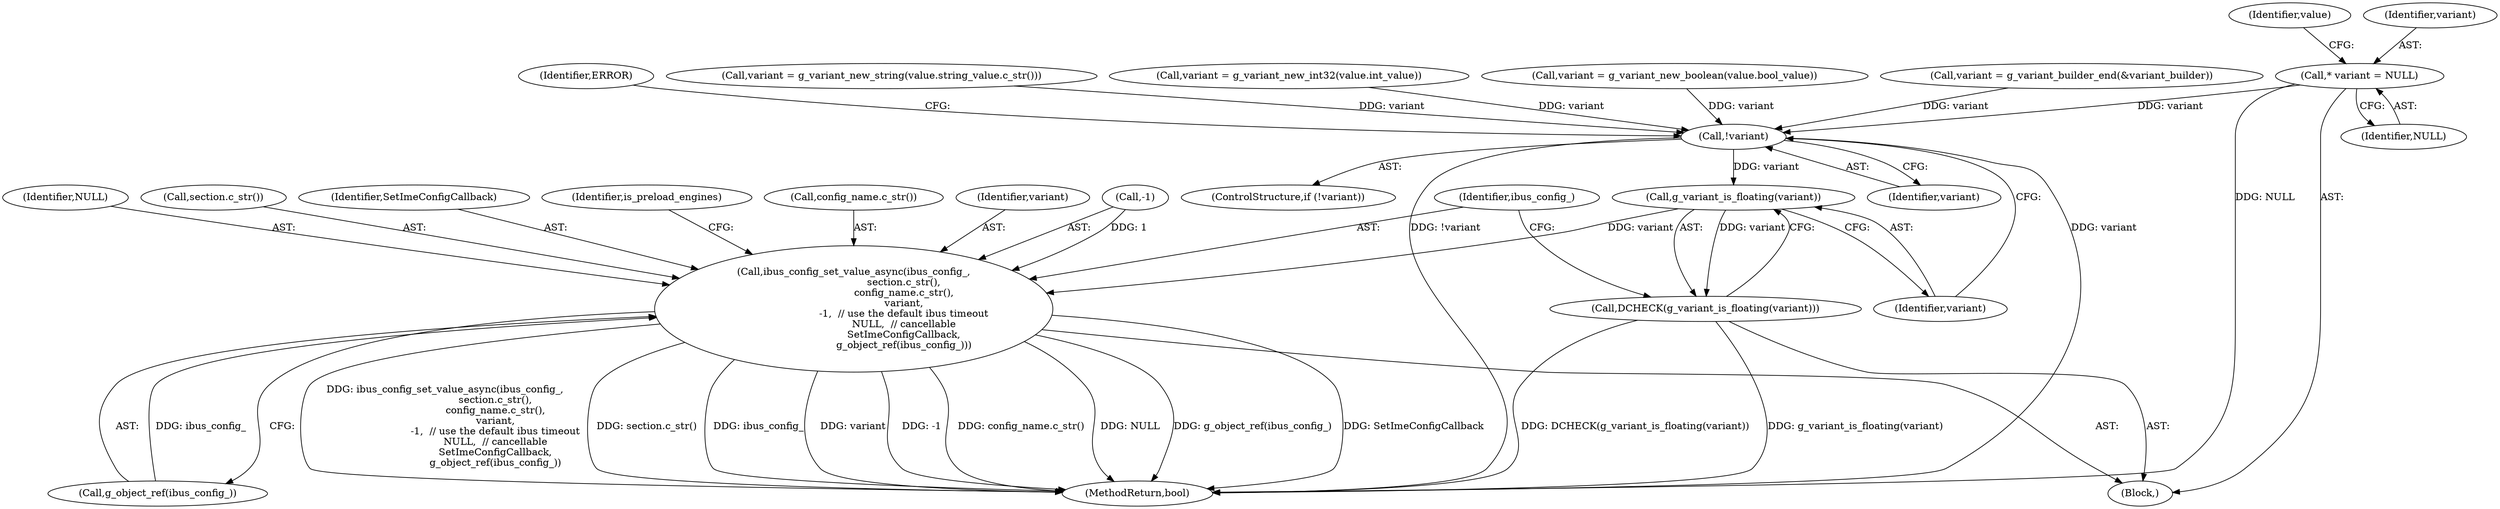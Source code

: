 digraph "0_Chrome_dc7b094a338c6c521f918f478e993f0f74bbea0d_71@pointer" {
"1000159" [label="(Call,* variant = NULL)"];
"1000223" [label="(Call,!variant)"];
"1000233" [label="(Call,g_variant_is_floating(variant))"];
"1000232" [label="(Call,DCHECK(g_variant_is_floating(variant)))"];
"1000235" [label="(Call,ibus_config_set_value_async(ibus_config_,\n                                section.c_str(),\n                                config_name.c_str(),\n                                variant,\n                                -1,  // use the default ibus timeout\n                                NULL,  // cancellable\n                                SetImeConfigCallback,\n                                g_object_ref(ibus_config_)))"];
"1000238" [label="(Call,config_name.c_str())"];
"1000161" [label="(Identifier,NULL)"];
"1000164" [label="(Identifier,value)"];
"1000160" [label="(Identifier,variant)"];
"1000159" [label="(Call,* variant = NULL)"];
"1000239" [label="(Identifier,variant)"];
"1000244" [label="(Call,g_object_ref(ibus_config_))"];
"1000234" [label="(Identifier,variant)"];
"1000182" [label="(Call,variant = g_variant_new_boolean(value.bool_value))"];
"1000216" [label="(Call,variant = g_variant_builder_end(&variant_builder))"];
"1000223" [label="(Call,!variant)"];
"1000236" [label="(Identifier,ibus_config_)"];
"1000228" [label="(Identifier,ERROR)"];
"1000224" [label="(Identifier,variant)"];
"1000265" [label="(MethodReturn,bool)"];
"1000240" [label="(Call,-1)"];
"1000107" [label="(Block,)"];
"1000242" [label="(Identifier,NULL)"];
"1000233" [label="(Call,g_variant_is_floating(variant))"];
"1000237" [label="(Call,section.c_str())"];
"1000243" [label="(Identifier,SetImeConfigCallback)"];
"1000168" [label="(Call,variant = g_variant_new_string(value.string_value.c_str()))"];
"1000247" [label="(Identifier,is_preload_engines)"];
"1000235" [label="(Call,ibus_config_set_value_async(ibus_config_,\n                                section.c_str(),\n                                config_name.c_str(),\n                                variant,\n                                -1,  // use the default ibus timeout\n                                NULL,  // cancellable\n                                SetImeConfigCallback,\n                                g_object_ref(ibus_config_)))"];
"1000222" [label="(ControlStructure,if (!variant))"];
"1000174" [label="(Call,variant = g_variant_new_int32(value.int_value))"];
"1000232" [label="(Call,DCHECK(g_variant_is_floating(variant)))"];
"1000159" -> "1000107"  [label="AST: "];
"1000159" -> "1000161"  [label="CFG: "];
"1000160" -> "1000159"  [label="AST: "];
"1000161" -> "1000159"  [label="AST: "];
"1000164" -> "1000159"  [label="CFG: "];
"1000159" -> "1000265"  [label="DDG: NULL"];
"1000159" -> "1000223"  [label="DDG: variant"];
"1000223" -> "1000222"  [label="AST: "];
"1000223" -> "1000224"  [label="CFG: "];
"1000224" -> "1000223"  [label="AST: "];
"1000228" -> "1000223"  [label="CFG: "];
"1000234" -> "1000223"  [label="CFG: "];
"1000223" -> "1000265"  [label="DDG: !variant"];
"1000223" -> "1000265"  [label="DDG: variant"];
"1000168" -> "1000223"  [label="DDG: variant"];
"1000182" -> "1000223"  [label="DDG: variant"];
"1000174" -> "1000223"  [label="DDG: variant"];
"1000216" -> "1000223"  [label="DDG: variant"];
"1000223" -> "1000233"  [label="DDG: variant"];
"1000233" -> "1000232"  [label="AST: "];
"1000233" -> "1000234"  [label="CFG: "];
"1000234" -> "1000233"  [label="AST: "];
"1000232" -> "1000233"  [label="CFG: "];
"1000233" -> "1000232"  [label="DDG: variant"];
"1000233" -> "1000235"  [label="DDG: variant"];
"1000232" -> "1000107"  [label="AST: "];
"1000236" -> "1000232"  [label="CFG: "];
"1000232" -> "1000265"  [label="DDG: g_variant_is_floating(variant)"];
"1000232" -> "1000265"  [label="DDG: DCHECK(g_variant_is_floating(variant))"];
"1000235" -> "1000107"  [label="AST: "];
"1000235" -> "1000244"  [label="CFG: "];
"1000236" -> "1000235"  [label="AST: "];
"1000237" -> "1000235"  [label="AST: "];
"1000238" -> "1000235"  [label="AST: "];
"1000239" -> "1000235"  [label="AST: "];
"1000240" -> "1000235"  [label="AST: "];
"1000242" -> "1000235"  [label="AST: "];
"1000243" -> "1000235"  [label="AST: "];
"1000244" -> "1000235"  [label="AST: "];
"1000247" -> "1000235"  [label="CFG: "];
"1000235" -> "1000265"  [label="DDG: ibus_config_set_value_async(ibus_config_,\n                                section.c_str(),\n                                config_name.c_str(),\n                                variant,\n                                -1,  // use the default ibus timeout\n                                NULL,  // cancellable\n                                SetImeConfigCallback,\n                                g_object_ref(ibus_config_))"];
"1000235" -> "1000265"  [label="DDG: section.c_str()"];
"1000235" -> "1000265"  [label="DDG: ibus_config_"];
"1000235" -> "1000265"  [label="DDG: variant"];
"1000235" -> "1000265"  [label="DDG: -1"];
"1000235" -> "1000265"  [label="DDG: config_name.c_str()"];
"1000235" -> "1000265"  [label="DDG: NULL"];
"1000235" -> "1000265"  [label="DDG: g_object_ref(ibus_config_)"];
"1000235" -> "1000265"  [label="DDG: SetImeConfigCallback"];
"1000244" -> "1000235"  [label="DDG: ibus_config_"];
"1000240" -> "1000235"  [label="DDG: 1"];
}
